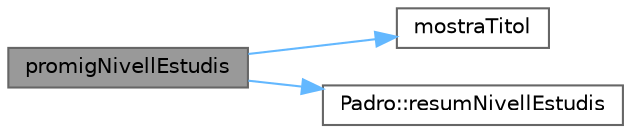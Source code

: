 digraph "promigNivellEstudis"
{
 // LATEX_PDF_SIZE
  bgcolor="transparent";
  edge [fontname=Helvetica,fontsize=10,labelfontname=Helvetica,labelfontsize=10];
  node [fontname=Helvetica,fontsize=10,shape=box,height=0.2,width=0.4];
  rankdir="LR";
  Node1 [id="Node000001",label="promigNivellEstudis",height=0.2,width=0.4,color="gray40", fillcolor="grey60", style="filled", fontcolor="black",tooltip="Muestra el resumen del nivel de estudios por año y distrito."];
  Node1 -> Node2 [id="edge3_Node000001_Node000002",color="steelblue1",style="solid",tooltip=" "];
  Node2 [id="Node000002",label="mostraTitol",height=0.2,width=0.4,color="grey40", fillcolor="white", style="filled",URL="$main_8cpp.html#a420b8957ed42067e3039759a0d0130c4",tooltip="Muestra el título de una sección con un formato especial."];
  Node1 -> Node3 [id="edge4_Node000001_Node000003",color="steelblue1",style="solid",tooltip=" "];
  Node3 [id="Node000003",label="Padro::resumNivellEstudis",height=0.2,width=0.4,color="grey40", fillcolor="white", style="filled",URL="$class_padro.html#a03264959db8614688bdb84969a36c826",tooltip="Obtiene un resumen del nivel de estudios por distrito y año."];
}
